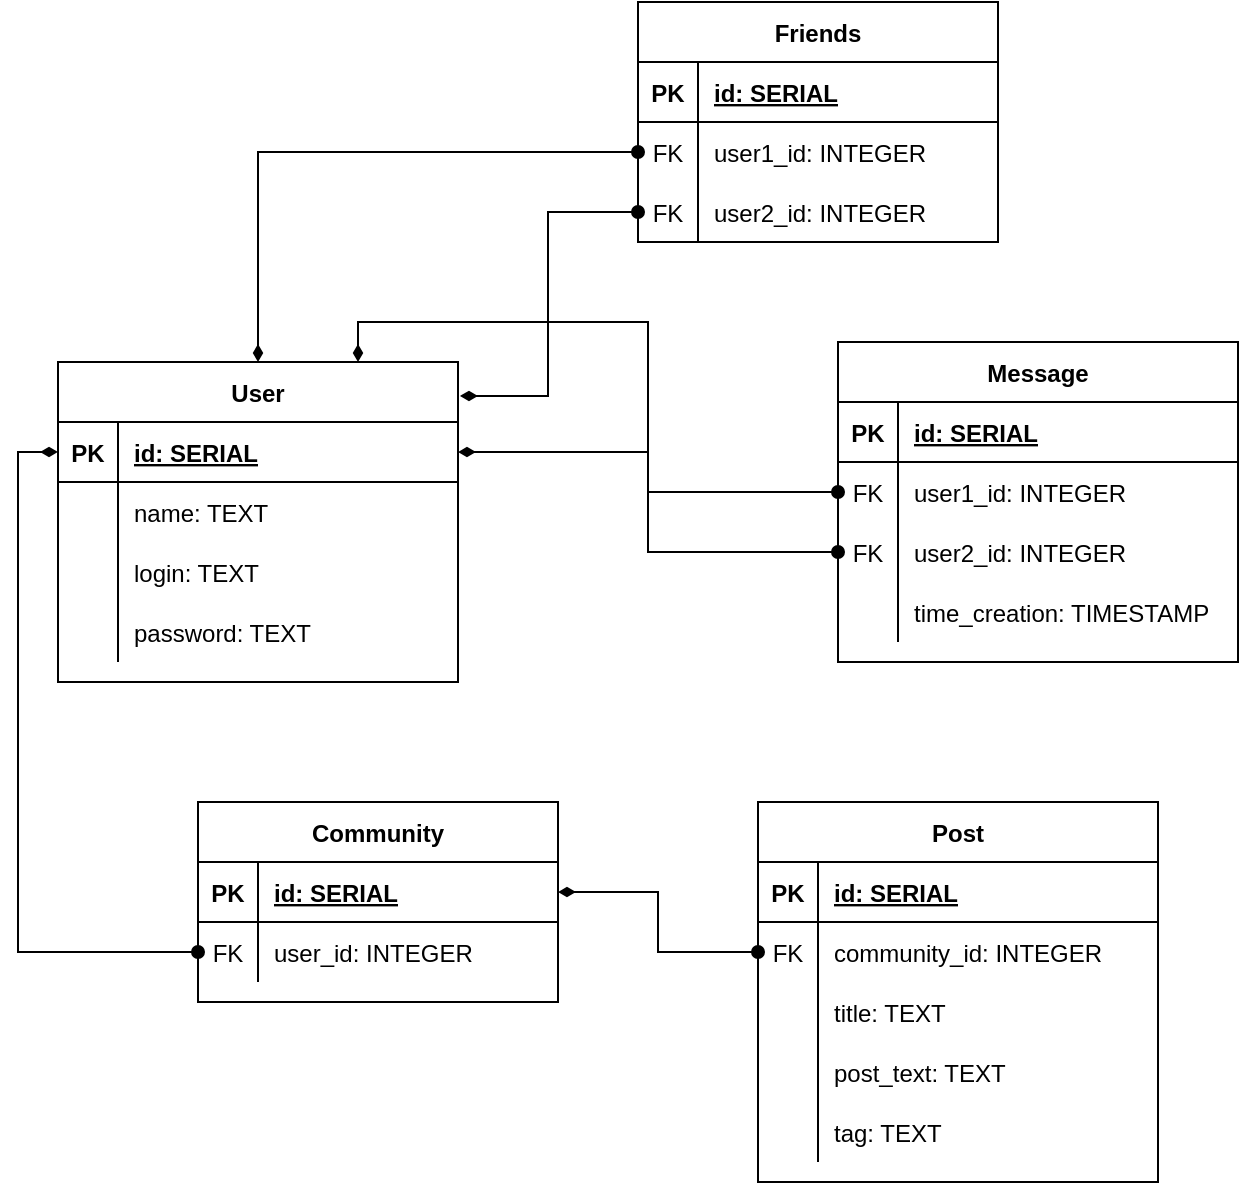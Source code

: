 <mxfile version="13.8.0" type="github">
  <diagram id="LzIRdr-gQfE_BsBrHv4O" name="Страница 1">
    <mxGraphModel dx="946" dy="662" grid="1" gridSize="10" guides="1" tooltips="1" connect="1" arrows="1" fold="1" page="1" pageScale="1" pageWidth="827" pageHeight="1169" math="0" shadow="0">
      <root>
        <mxCell id="0" />
        <mxCell id="1" parent="0" />
        <mxCell id="KTERjeoGc3Tnx2X9vEPM-79" style="edgeStyle=orthogonalEdgeStyle;rounded=0;orthogonalLoop=1;jettySize=auto;html=1;exitX=0;exitY=0.5;exitDx=0;exitDy=0;entryX=1;entryY=0.5;entryDx=0;entryDy=0;endArrow=diamondThin;endFill=1;startArrow=oval;startFill=1;" parent="1" source="KTERjeoGc3Tnx2X9vEPM-31" target="KTERjeoGc3Tnx2X9vEPM-2" edge="1">
          <mxGeometry relative="1" as="geometry" />
        </mxCell>
        <mxCell id="KTERjeoGc3Tnx2X9vEPM-80" style="edgeStyle=orthogonalEdgeStyle;rounded=0;orthogonalLoop=1;jettySize=auto;html=1;exitX=0;exitY=0.5;exitDx=0;exitDy=0;entryX=0.75;entryY=0;entryDx=0;entryDy=0;endArrow=diamondThin;endFill=1;startArrow=oval;startFill=1;" parent="1" source="KTERjeoGc3Tnx2X9vEPM-34" target="KTERjeoGc3Tnx2X9vEPM-1" edge="1">
          <mxGeometry relative="1" as="geometry" />
        </mxCell>
        <mxCell id="KTERjeoGc3Tnx2X9vEPM-82" style="edgeStyle=orthogonalEdgeStyle;rounded=0;orthogonalLoop=1;jettySize=auto;html=1;exitX=0;exitY=0.5;exitDx=0;exitDy=0;entryX=0.5;entryY=0;entryDx=0;entryDy=0;endArrow=diamondThin;endFill=1;startArrow=oval;startFill=1;" parent="1" source="KTERjeoGc3Tnx2X9vEPM-44" target="KTERjeoGc3Tnx2X9vEPM-1" edge="1">
          <mxGeometry relative="1" as="geometry" />
        </mxCell>
        <mxCell id="KTERjeoGc3Tnx2X9vEPM-83" style="edgeStyle=orthogonalEdgeStyle;rounded=0;orthogonalLoop=1;jettySize=auto;html=1;exitX=0;exitY=0.5;exitDx=0;exitDy=0;entryX=1.005;entryY=0.106;entryDx=0;entryDy=0;entryPerimeter=0;startArrow=oval;startFill=1;endArrow=diamondThin;endFill=1;" parent="1" source="KTERjeoGc3Tnx2X9vEPM-47" target="KTERjeoGc3Tnx2X9vEPM-1" edge="1">
          <mxGeometry relative="1" as="geometry" />
        </mxCell>
        <mxCell id="KTERjeoGc3Tnx2X9vEPM-125" style="edgeStyle=orthogonalEdgeStyle;rounded=0;orthogonalLoop=1;jettySize=auto;html=1;exitX=0;exitY=0.5;exitDx=0;exitDy=0;entryX=1;entryY=0.5;entryDx=0;entryDy=0;endArrow=diamondThin;endFill=1;startArrow=oval;startFill=1;" parent="1" source="KTERjeoGc3Tnx2X9vEPM-122" target="KTERjeoGc3Tnx2X9vEPM-106" edge="1">
          <mxGeometry relative="1" as="geometry" />
        </mxCell>
        <mxCell id="KTERjeoGc3Tnx2X9vEPM-126" style="edgeStyle=orthogonalEdgeStyle;rounded=0;orthogonalLoop=1;jettySize=auto;html=1;exitX=0;exitY=0.5;exitDx=0;exitDy=0;entryX=0;entryY=0.5;entryDx=0;entryDy=0;endArrow=diamondThin;endFill=1;startArrow=oval;startFill=1;" parent="1" source="KTERjeoGc3Tnx2X9vEPM-109" target="KTERjeoGc3Tnx2X9vEPM-2" edge="1">
          <mxGeometry relative="1" as="geometry" />
        </mxCell>
        <mxCell id="KTERjeoGc3Tnx2X9vEPM-1" value="User" style="shape=table;startSize=30;container=1;collapsible=1;childLayout=tableLayout;fixedRows=1;rowLines=0;fontStyle=1;align=center;resizeLast=1;" parent="1" vertex="1">
          <mxGeometry x="90" y="300" width="200" height="160" as="geometry" />
        </mxCell>
        <mxCell id="KTERjeoGc3Tnx2X9vEPM-2" value="" style="shape=partialRectangle;collapsible=0;dropTarget=0;pointerEvents=0;fillColor=none;top=0;left=0;bottom=1;right=0;points=[[0,0.5],[1,0.5]];portConstraint=eastwest;" parent="KTERjeoGc3Tnx2X9vEPM-1" vertex="1">
          <mxGeometry y="30" width="200" height="30" as="geometry" />
        </mxCell>
        <mxCell id="KTERjeoGc3Tnx2X9vEPM-3" value="PK" style="shape=partialRectangle;connectable=0;fillColor=none;top=0;left=0;bottom=0;right=0;fontStyle=1;overflow=hidden;" parent="KTERjeoGc3Tnx2X9vEPM-2" vertex="1">
          <mxGeometry width="30" height="30" as="geometry" />
        </mxCell>
        <mxCell id="KTERjeoGc3Tnx2X9vEPM-4" value="id: SERIAL" style="shape=partialRectangle;connectable=0;fillColor=none;top=0;left=0;bottom=0;right=0;align=left;spacingLeft=6;fontStyle=5;overflow=hidden;" parent="KTERjeoGc3Tnx2X9vEPM-2" vertex="1">
          <mxGeometry x="30" width="170" height="30" as="geometry" />
        </mxCell>
        <mxCell id="KTERjeoGc3Tnx2X9vEPM-5" value="" style="shape=partialRectangle;collapsible=0;dropTarget=0;pointerEvents=0;fillColor=none;top=0;left=0;bottom=0;right=0;points=[[0,0.5],[1,0.5]];portConstraint=eastwest;" parent="KTERjeoGc3Tnx2X9vEPM-1" vertex="1">
          <mxGeometry y="60" width="200" height="30" as="geometry" />
        </mxCell>
        <mxCell id="KTERjeoGc3Tnx2X9vEPM-6" value="" style="shape=partialRectangle;connectable=0;fillColor=none;top=0;left=0;bottom=0;right=0;editable=1;overflow=hidden;" parent="KTERjeoGc3Tnx2X9vEPM-5" vertex="1">
          <mxGeometry width="30" height="30" as="geometry" />
        </mxCell>
        <mxCell id="KTERjeoGc3Tnx2X9vEPM-7" value="name: TEXT" style="shape=partialRectangle;connectable=0;fillColor=none;top=0;left=0;bottom=0;right=0;align=left;spacingLeft=6;overflow=hidden;" parent="KTERjeoGc3Tnx2X9vEPM-5" vertex="1">
          <mxGeometry x="30" width="170" height="30" as="geometry" />
        </mxCell>
        <mxCell id="KTERjeoGc3Tnx2X9vEPM-8" value="" style="shape=partialRectangle;collapsible=0;dropTarget=0;pointerEvents=0;fillColor=none;top=0;left=0;bottom=0;right=0;points=[[0,0.5],[1,0.5]];portConstraint=eastwest;" parent="KTERjeoGc3Tnx2X9vEPM-1" vertex="1">
          <mxGeometry y="90" width="200" height="30" as="geometry" />
        </mxCell>
        <mxCell id="KTERjeoGc3Tnx2X9vEPM-9" value="" style="shape=partialRectangle;connectable=0;fillColor=none;top=0;left=0;bottom=0;right=0;editable=1;overflow=hidden;" parent="KTERjeoGc3Tnx2X9vEPM-8" vertex="1">
          <mxGeometry width="30" height="30" as="geometry" />
        </mxCell>
        <mxCell id="KTERjeoGc3Tnx2X9vEPM-10" value="login: TEXT" style="shape=partialRectangle;connectable=0;fillColor=none;top=0;left=0;bottom=0;right=0;align=left;spacingLeft=6;overflow=hidden;" parent="KTERjeoGc3Tnx2X9vEPM-8" vertex="1">
          <mxGeometry x="30" width="170" height="30" as="geometry" />
        </mxCell>
        <mxCell id="KTERjeoGc3Tnx2X9vEPM-11" value="" style="shape=partialRectangle;collapsible=0;dropTarget=0;pointerEvents=0;fillColor=none;top=0;left=0;bottom=0;right=0;points=[[0,0.5],[1,0.5]];portConstraint=eastwest;" parent="KTERjeoGc3Tnx2X9vEPM-1" vertex="1">
          <mxGeometry y="120" width="200" height="30" as="geometry" />
        </mxCell>
        <mxCell id="KTERjeoGc3Tnx2X9vEPM-12" value="" style="shape=partialRectangle;connectable=0;fillColor=none;top=0;left=0;bottom=0;right=0;editable=1;overflow=hidden;" parent="KTERjeoGc3Tnx2X9vEPM-11" vertex="1">
          <mxGeometry width="30" height="30" as="geometry" />
        </mxCell>
        <mxCell id="KTERjeoGc3Tnx2X9vEPM-13" value="password: TEXT" style="shape=partialRectangle;connectable=0;fillColor=none;top=0;left=0;bottom=0;right=0;align=left;spacingLeft=6;overflow=hidden;" parent="KTERjeoGc3Tnx2X9vEPM-11" vertex="1">
          <mxGeometry x="30" width="170" height="30" as="geometry" />
        </mxCell>
        <mxCell id="KTERjeoGc3Tnx2X9vEPM-105" value="Community" style="shape=table;startSize=30;container=1;collapsible=1;childLayout=tableLayout;fixedRows=1;rowLines=0;fontStyle=1;align=center;resizeLast=1;" parent="1" vertex="1">
          <mxGeometry x="160" y="520" width="180" height="100" as="geometry" />
        </mxCell>
        <mxCell id="KTERjeoGc3Tnx2X9vEPM-106" value="" style="shape=partialRectangle;collapsible=0;dropTarget=0;pointerEvents=0;fillColor=none;top=0;left=0;bottom=1;right=0;points=[[0,0.5],[1,0.5]];portConstraint=eastwest;" parent="KTERjeoGc3Tnx2X9vEPM-105" vertex="1">
          <mxGeometry y="30" width="180" height="30" as="geometry" />
        </mxCell>
        <mxCell id="KTERjeoGc3Tnx2X9vEPM-107" value="PK" style="shape=partialRectangle;connectable=0;fillColor=none;top=0;left=0;bottom=0;right=0;fontStyle=1;overflow=hidden;" parent="KTERjeoGc3Tnx2X9vEPM-106" vertex="1">
          <mxGeometry width="30" height="30" as="geometry" />
        </mxCell>
        <mxCell id="KTERjeoGc3Tnx2X9vEPM-108" value="id: SERIAL" style="shape=partialRectangle;connectable=0;fillColor=none;top=0;left=0;bottom=0;right=0;align=left;spacingLeft=6;fontStyle=5;overflow=hidden;" parent="KTERjeoGc3Tnx2X9vEPM-106" vertex="1">
          <mxGeometry x="30" width="150" height="30" as="geometry" />
        </mxCell>
        <mxCell id="KTERjeoGc3Tnx2X9vEPM-109" value="" style="shape=partialRectangle;collapsible=0;dropTarget=0;pointerEvents=0;fillColor=none;top=0;left=0;bottom=0;right=0;points=[[0,0.5],[1,0.5]];portConstraint=eastwest;" parent="KTERjeoGc3Tnx2X9vEPM-105" vertex="1">
          <mxGeometry y="60" width="180" height="30" as="geometry" />
        </mxCell>
        <mxCell id="KTERjeoGc3Tnx2X9vEPM-110" value="FK" style="shape=partialRectangle;connectable=0;fillColor=none;top=0;left=0;bottom=0;right=0;editable=1;overflow=hidden;" parent="KTERjeoGc3Tnx2X9vEPM-109" vertex="1">
          <mxGeometry width="30" height="30" as="geometry" />
        </mxCell>
        <mxCell id="KTERjeoGc3Tnx2X9vEPM-111" value="user_id: INTEGER" style="shape=partialRectangle;connectable=0;fillColor=none;top=0;left=0;bottom=0;right=0;align=left;spacingLeft=6;overflow=hidden;" parent="KTERjeoGc3Tnx2X9vEPM-109" vertex="1">
          <mxGeometry x="30" width="150" height="30" as="geometry" />
        </mxCell>
        <mxCell id="KTERjeoGc3Tnx2X9vEPM-92" value="Post" style="shape=table;startSize=30;container=1;collapsible=1;childLayout=tableLayout;fixedRows=1;rowLines=0;fontStyle=1;align=center;resizeLast=1;" parent="1" vertex="1">
          <mxGeometry x="440" y="520" width="200" height="190" as="geometry" />
        </mxCell>
        <mxCell id="KTERjeoGc3Tnx2X9vEPM-93" value="" style="shape=partialRectangle;collapsible=0;dropTarget=0;pointerEvents=0;fillColor=none;top=0;left=0;bottom=1;right=0;points=[[0,0.5],[1,0.5]];portConstraint=eastwest;" parent="KTERjeoGc3Tnx2X9vEPM-92" vertex="1">
          <mxGeometry y="30" width="200" height="30" as="geometry" />
        </mxCell>
        <mxCell id="KTERjeoGc3Tnx2X9vEPM-94" value="PK" style="shape=partialRectangle;connectable=0;fillColor=none;top=0;left=0;bottom=0;right=0;fontStyle=1;overflow=hidden;" parent="KTERjeoGc3Tnx2X9vEPM-93" vertex="1">
          <mxGeometry width="30" height="30" as="geometry" />
        </mxCell>
        <mxCell id="KTERjeoGc3Tnx2X9vEPM-95" value="id: SERIAL" style="shape=partialRectangle;connectable=0;fillColor=none;top=0;left=0;bottom=0;right=0;align=left;spacingLeft=6;fontStyle=5;overflow=hidden;" parent="KTERjeoGc3Tnx2X9vEPM-93" vertex="1">
          <mxGeometry x="30" width="170" height="30" as="geometry" />
        </mxCell>
        <mxCell id="KTERjeoGc3Tnx2X9vEPM-122" value="" style="shape=partialRectangle;collapsible=0;dropTarget=0;pointerEvents=0;fillColor=none;top=0;left=0;bottom=0;right=0;points=[[0,0.5],[1,0.5]];portConstraint=eastwest;" parent="KTERjeoGc3Tnx2X9vEPM-92" vertex="1">
          <mxGeometry y="60" width="200" height="30" as="geometry" />
        </mxCell>
        <mxCell id="KTERjeoGc3Tnx2X9vEPM-123" value="FK" style="shape=partialRectangle;connectable=0;fillColor=none;top=0;left=0;bottom=0;right=0;editable=1;overflow=hidden;" parent="KTERjeoGc3Tnx2X9vEPM-122" vertex="1">
          <mxGeometry width="30" height="30" as="geometry" />
        </mxCell>
        <mxCell id="KTERjeoGc3Tnx2X9vEPM-124" value="community_id: INTEGER" style="shape=partialRectangle;connectable=0;fillColor=none;top=0;left=0;bottom=0;right=0;align=left;spacingLeft=6;overflow=hidden;" parent="KTERjeoGc3Tnx2X9vEPM-122" vertex="1">
          <mxGeometry x="30" width="170" height="30" as="geometry" />
        </mxCell>
        <mxCell id="KTERjeoGc3Tnx2X9vEPM-96" value="" style="shape=partialRectangle;collapsible=0;dropTarget=0;pointerEvents=0;fillColor=none;top=0;left=0;bottom=0;right=0;points=[[0,0.5],[1,0.5]];portConstraint=eastwest;" parent="KTERjeoGc3Tnx2X9vEPM-92" vertex="1">
          <mxGeometry y="90" width="200" height="30" as="geometry" />
        </mxCell>
        <mxCell id="KTERjeoGc3Tnx2X9vEPM-97" value="" style="shape=partialRectangle;connectable=0;fillColor=none;top=0;left=0;bottom=0;right=0;editable=1;overflow=hidden;" parent="KTERjeoGc3Tnx2X9vEPM-96" vertex="1">
          <mxGeometry width="30" height="30" as="geometry" />
        </mxCell>
        <mxCell id="KTERjeoGc3Tnx2X9vEPM-98" value="title: TEXT" style="shape=partialRectangle;connectable=0;fillColor=none;top=0;left=0;bottom=0;right=0;align=left;spacingLeft=6;overflow=hidden;" parent="KTERjeoGc3Tnx2X9vEPM-96" vertex="1">
          <mxGeometry x="30" width="170" height="30" as="geometry" />
        </mxCell>
        <mxCell id="KTERjeoGc3Tnx2X9vEPM-99" value="" style="shape=partialRectangle;collapsible=0;dropTarget=0;pointerEvents=0;fillColor=none;top=0;left=0;bottom=0;right=0;points=[[0,0.5],[1,0.5]];portConstraint=eastwest;" parent="KTERjeoGc3Tnx2X9vEPM-92" vertex="1">
          <mxGeometry y="120" width="200" height="30" as="geometry" />
        </mxCell>
        <mxCell id="KTERjeoGc3Tnx2X9vEPM-100" value="" style="shape=partialRectangle;connectable=0;fillColor=none;top=0;left=0;bottom=0;right=0;editable=1;overflow=hidden;" parent="KTERjeoGc3Tnx2X9vEPM-99" vertex="1">
          <mxGeometry width="30" height="30" as="geometry" />
        </mxCell>
        <mxCell id="KTERjeoGc3Tnx2X9vEPM-101" value="post_text: TEXT" style="shape=partialRectangle;connectable=0;fillColor=none;top=0;left=0;bottom=0;right=0;align=left;spacingLeft=6;overflow=hidden;" parent="KTERjeoGc3Tnx2X9vEPM-99" vertex="1">
          <mxGeometry x="30" width="170" height="30" as="geometry" />
        </mxCell>
        <mxCell id="KTERjeoGc3Tnx2X9vEPM-102" value="" style="shape=partialRectangle;collapsible=0;dropTarget=0;pointerEvents=0;fillColor=none;top=0;left=0;bottom=0;right=0;points=[[0,0.5],[1,0.5]];portConstraint=eastwest;" parent="KTERjeoGc3Tnx2X9vEPM-92" vertex="1">
          <mxGeometry y="150" width="200" height="30" as="geometry" />
        </mxCell>
        <mxCell id="KTERjeoGc3Tnx2X9vEPM-103" value="" style="shape=partialRectangle;connectable=0;fillColor=none;top=0;left=0;bottom=0;right=0;editable=1;overflow=hidden;" parent="KTERjeoGc3Tnx2X9vEPM-102" vertex="1">
          <mxGeometry width="30" height="30" as="geometry" />
        </mxCell>
        <mxCell id="KTERjeoGc3Tnx2X9vEPM-104" value="tag: TEXT" style="shape=partialRectangle;connectable=0;fillColor=none;top=0;left=0;bottom=0;right=0;align=left;spacingLeft=6;overflow=hidden;" parent="KTERjeoGc3Tnx2X9vEPM-102" vertex="1">
          <mxGeometry x="30" width="170" height="30" as="geometry" />
        </mxCell>
        <mxCell id="KTERjeoGc3Tnx2X9vEPM-27" value="Message" style="shape=table;startSize=30;container=1;collapsible=1;childLayout=tableLayout;fixedRows=1;rowLines=0;fontStyle=1;align=center;resizeLast=1;" parent="1" vertex="1">
          <mxGeometry x="480" y="290" width="200" height="160" as="geometry" />
        </mxCell>
        <mxCell id="KTERjeoGc3Tnx2X9vEPM-28" value="" style="shape=partialRectangle;collapsible=0;dropTarget=0;pointerEvents=0;fillColor=none;top=0;left=0;bottom=1;right=0;points=[[0,0.5],[1,0.5]];portConstraint=eastwest;" parent="KTERjeoGc3Tnx2X9vEPM-27" vertex="1">
          <mxGeometry y="30" width="200" height="30" as="geometry" />
        </mxCell>
        <mxCell id="KTERjeoGc3Tnx2X9vEPM-29" value="PK" style="shape=partialRectangle;connectable=0;fillColor=none;top=0;left=0;bottom=0;right=0;fontStyle=1;overflow=hidden;" parent="KTERjeoGc3Tnx2X9vEPM-28" vertex="1">
          <mxGeometry width="30" height="30" as="geometry" />
        </mxCell>
        <mxCell id="KTERjeoGc3Tnx2X9vEPM-30" value="id: SERIAL" style="shape=partialRectangle;connectable=0;fillColor=none;top=0;left=0;bottom=0;right=0;align=left;spacingLeft=6;fontStyle=5;overflow=hidden;" parent="KTERjeoGc3Tnx2X9vEPM-28" vertex="1">
          <mxGeometry x="30" width="170" height="30" as="geometry" />
        </mxCell>
        <mxCell id="KTERjeoGc3Tnx2X9vEPM-31" value="" style="shape=partialRectangle;collapsible=0;dropTarget=0;pointerEvents=0;fillColor=none;top=0;left=0;bottom=0;right=0;points=[[0,0.5],[1,0.5]];portConstraint=eastwest;" parent="KTERjeoGc3Tnx2X9vEPM-27" vertex="1">
          <mxGeometry y="60" width="200" height="30" as="geometry" />
        </mxCell>
        <mxCell id="KTERjeoGc3Tnx2X9vEPM-32" value="FK" style="shape=partialRectangle;connectable=0;fillColor=none;top=0;left=0;bottom=0;right=0;editable=1;overflow=hidden;" parent="KTERjeoGc3Tnx2X9vEPM-31" vertex="1">
          <mxGeometry width="30" height="30" as="geometry" />
        </mxCell>
        <mxCell id="KTERjeoGc3Tnx2X9vEPM-33" value="user1_id: INTEGER" style="shape=partialRectangle;connectable=0;fillColor=none;top=0;left=0;bottom=0;right=0;align=left;spacingLeft=6;overflow=hidden;" parent="KTERjeoGc3Tnx2X9vEPM-31" vertex="1">
          <mxGeometry x="30" width="170" height="30" as="geometry" />
        </mxCell>
        <mxCell id="KTERjeoGc3Tnx2X9vEPM-34" value="" style="shape=partialRectangle;collapsible=0;dropTarget=0;pointerEvents=0;fillColor=none;top=0;left=0;bottom=0;right=0;points=[[0,0.5],[1,0.5]];portConstraint=eastwest;" parent="KTERjeoGc3Tnx2X9vEPM-27" vertex="1">
          <mxGeometry y="90" width="200" height="30" as="geometry" />
        </mxCell>
        <mxCell id="KTERjeoGc3Tnx2X9vEPM-35" value="FK" style="shape=partialRectangle;connectable=0;fillColor=none;top=0;left=0;bottom=0;right=0;editable=1;overflow=hidden;" parent="KTERjeoGc3Tnx2X9vEPM-34" vertex="1">
          <mxGeometry width="30" height="30" as="geometry" />
        </mxCell>
        <mxCell id="KTERjeoGc3Tnx2X9vEPM-36" value="user2_id: INTEGER" style="shape=partialRectangle;connectable=0;fillColor=none;top=0;left=0;bottom=0;right=0;align=left;spacingLeft=6;overflow=hidden;" parent="KTERjeoGc3Tnx2X9vEPM-34" vertex="1">
          <mxGeometry x="30" width="170" height="30" as="geometry" />
        </mxCell>
        <mxCell id="KTERjeoGc3Tnx2X9vEPM-89" value="" style="shape=partialRectangle;collapsible=0;dropTarget=0;pointerEvents=0;fillColor=none;top=0;left=0;bottom=0;right=0;points=[[0,0.5],[1,0.5]];portConstraint=eastwest;" parent="KTERjeoGc3Tnx2X9vEPM-27" vertex="1">
          <mxGeometry y="120" width="200" height="30" as="geometry" />
        </mxCell>
        <mxCell id="KTERjeoGc3Tnx2X9vEPM-90" value="" style="shape=partialRectangle;connectable=0;fillColor=none;top=0;left=0;bottom=0;right=0;editable=1;overflow=hidden;" parent="KTERjeoGc3Tnx2X9vEPM-89" vertex="1">
          <mxGeometry width="30" height="30" as="geometry" />
        </mxCell>
        <mxCell id="KTERjeoGc3Tnx2X9vEPM-91" value="time_creation: TIMESTAMP" style="shape=partialRectangle;connectable=0;fillColor=none;top=0;left=0;bottom=0;right=0;align=left;spacingLeft=6;overflow=hidden;" parent="KTERjeoGc3Tnx2X9vEPM-89" vertex="1">
          <mxGeometry x="30" width="170" height="30" as="geometry" />
        </mxCell>
        <mxCell id="KTERjeoGc3Tnx2X9vEPM-40" value="Friends" style="shape=table;startSize=30;container=1;collapsible=1;childLayout=tableLayout;fixedRows=1;rowLines=0;fontStyle=1;align=center;resizeLast=1;" parent="1" vertex="1">
          <mxGeometry x="380" y="120" width="180" height="120" as="geometry" />
        </mxCell>
        <mxCell id="KTERjeoGc3Tnx2X9vEPM-41" value="" style="shape=partialRectangle;collapsible=0;dropTarget=0;pointerEvents=0;fillColor=none;top=0;left=0;bottom=1;right=0;points=[[0,0.5],[1,0.5]];portConstraint=eastwest;" parent="KTERjeoGc3Tnx2X9vEPM-40" vertex="1">
          <mxGeometry y="30" width="180" height="30" as="geometry" />
        </mxCell>
        <mxCell id="KTERjeoGc3Tnx2X9vEPM-42" value="PK" style="shape=partialRectangle;connectable=0;fillColor=none;top=0;left=0;bottom=0;right=0;fontStyle=1;overflow=hidden;" parent="KTERjeoGc3Tnx2X9vEPM-41" vertex="1">
          <mxGeometry width="30" height="30" as="geometry" />
        </mxCell>
        <mxCell id="KTERjeoGc3Tnx2X9vEPM-43" value="id: SERIAL" style="shape=partialRectangle;connectable=0;fillColor=none;top=0;left=0;bottom=0;right=0;align=left;spacingLeft=6;fontStyle=5;overflow=hidden;" parent="KTERjeoGc3Tnx2X9vEPM-41" vertex="1">
          <mxGeometry x="30" width="150" height="30" as="geometry" />
        </mxCell>
        <mxCell id="KTERjeoGc3Tnx2X9vEPM-44" value="" style="shape=partialRectangle;collapsible=0;dropTarget=0;pointerEvents=0;fillColor=none;top=0;left=0;bottom=0;right=0;points=[[0,0.5],[1,0.5]];portConstraint=eastwest;" parent="KTERjeoGc3Tnx2X9vEPM-40" vertex="1">
          <mxGeometry y="60" width="180" height="30" as="geometry" />
        </mxCell>
        <mxCell id="KTERjeoGc3Tnx2X9vEPM-45" value="FK" style="shape=partialRectangle;connectable=0;fillColor=none;top=0;left=0;bottom=0;right=0;editable=1;overflow=hidden;" parent="KTERjeoGc3Tnx2X9vEPM-44" vertex="1">
          <mxGeometry width="30" height="30" as="geometry" />
        </mxCell>
        <mxCell id="KTERjeoGc3Tnx2X9vEPM-46" value="user1_id: INTEGER" style="shape=partialRectangle;connectable=0;fillColor=none;top=0;left=0;bottom=0;right=0;align=left;spacingLeft=6;overflow=hidden;" parent="KTERjeoGc3Tnx2X9vEPM-44" vertex="1">
          <mxGeometry x="30" width="150" height="30" as="geometry" />
        </mxCell>
        <mxCell id="KTERjeoGc3Tnx2X9vEPM-47" value="" style="shape=partialRectangle;collapsible=0;dropTarget=0;pointerEvents=0;fillColor=none;top=0;left=0;bottom=0;right=0;points=[[0,0.5],[1,0.5]];portConstraint=eastwest;" parent="KTERjeoGc3Tnx2X9vEPM-40" vertex="1">
          <mxGeometry y="90" width="180" height="30" as="geometry" />
        </mxCell>
        <mxCell id="KTERjeoGc3Tnx2X9vEPM-48" value="FK" style="shape=partialRectangle;connectable=0;fillColor=none;top=0;left=0;bottom=0;right=0;editable=1;overflow=hidden;" parent="KTERjeoGc3Tnx2X9vEPM-47" vertex="1">
          <mxGeometry width="30" height="30" as="geometry" />
        </mxCell>
        <mxCell id="KTERjeoGc3Tnx2X9vEPM-49" value="user2_id: INTEGER" style="shape=partialRectangle;connectable=0;fillColor=none;top=0;left=0;bottom=0;right=0;align=left;spacingLeft=6;overflow=hidden;" parent="KTERjeoGc3Tnx2X9vEPM-47" vertex="1">
          <mxGeometry x="30" width="150" height="30" as="geometry" />
        </mxCell>
      </root>
    </mxGraphModel>
  </diagram>
</mxfile>
